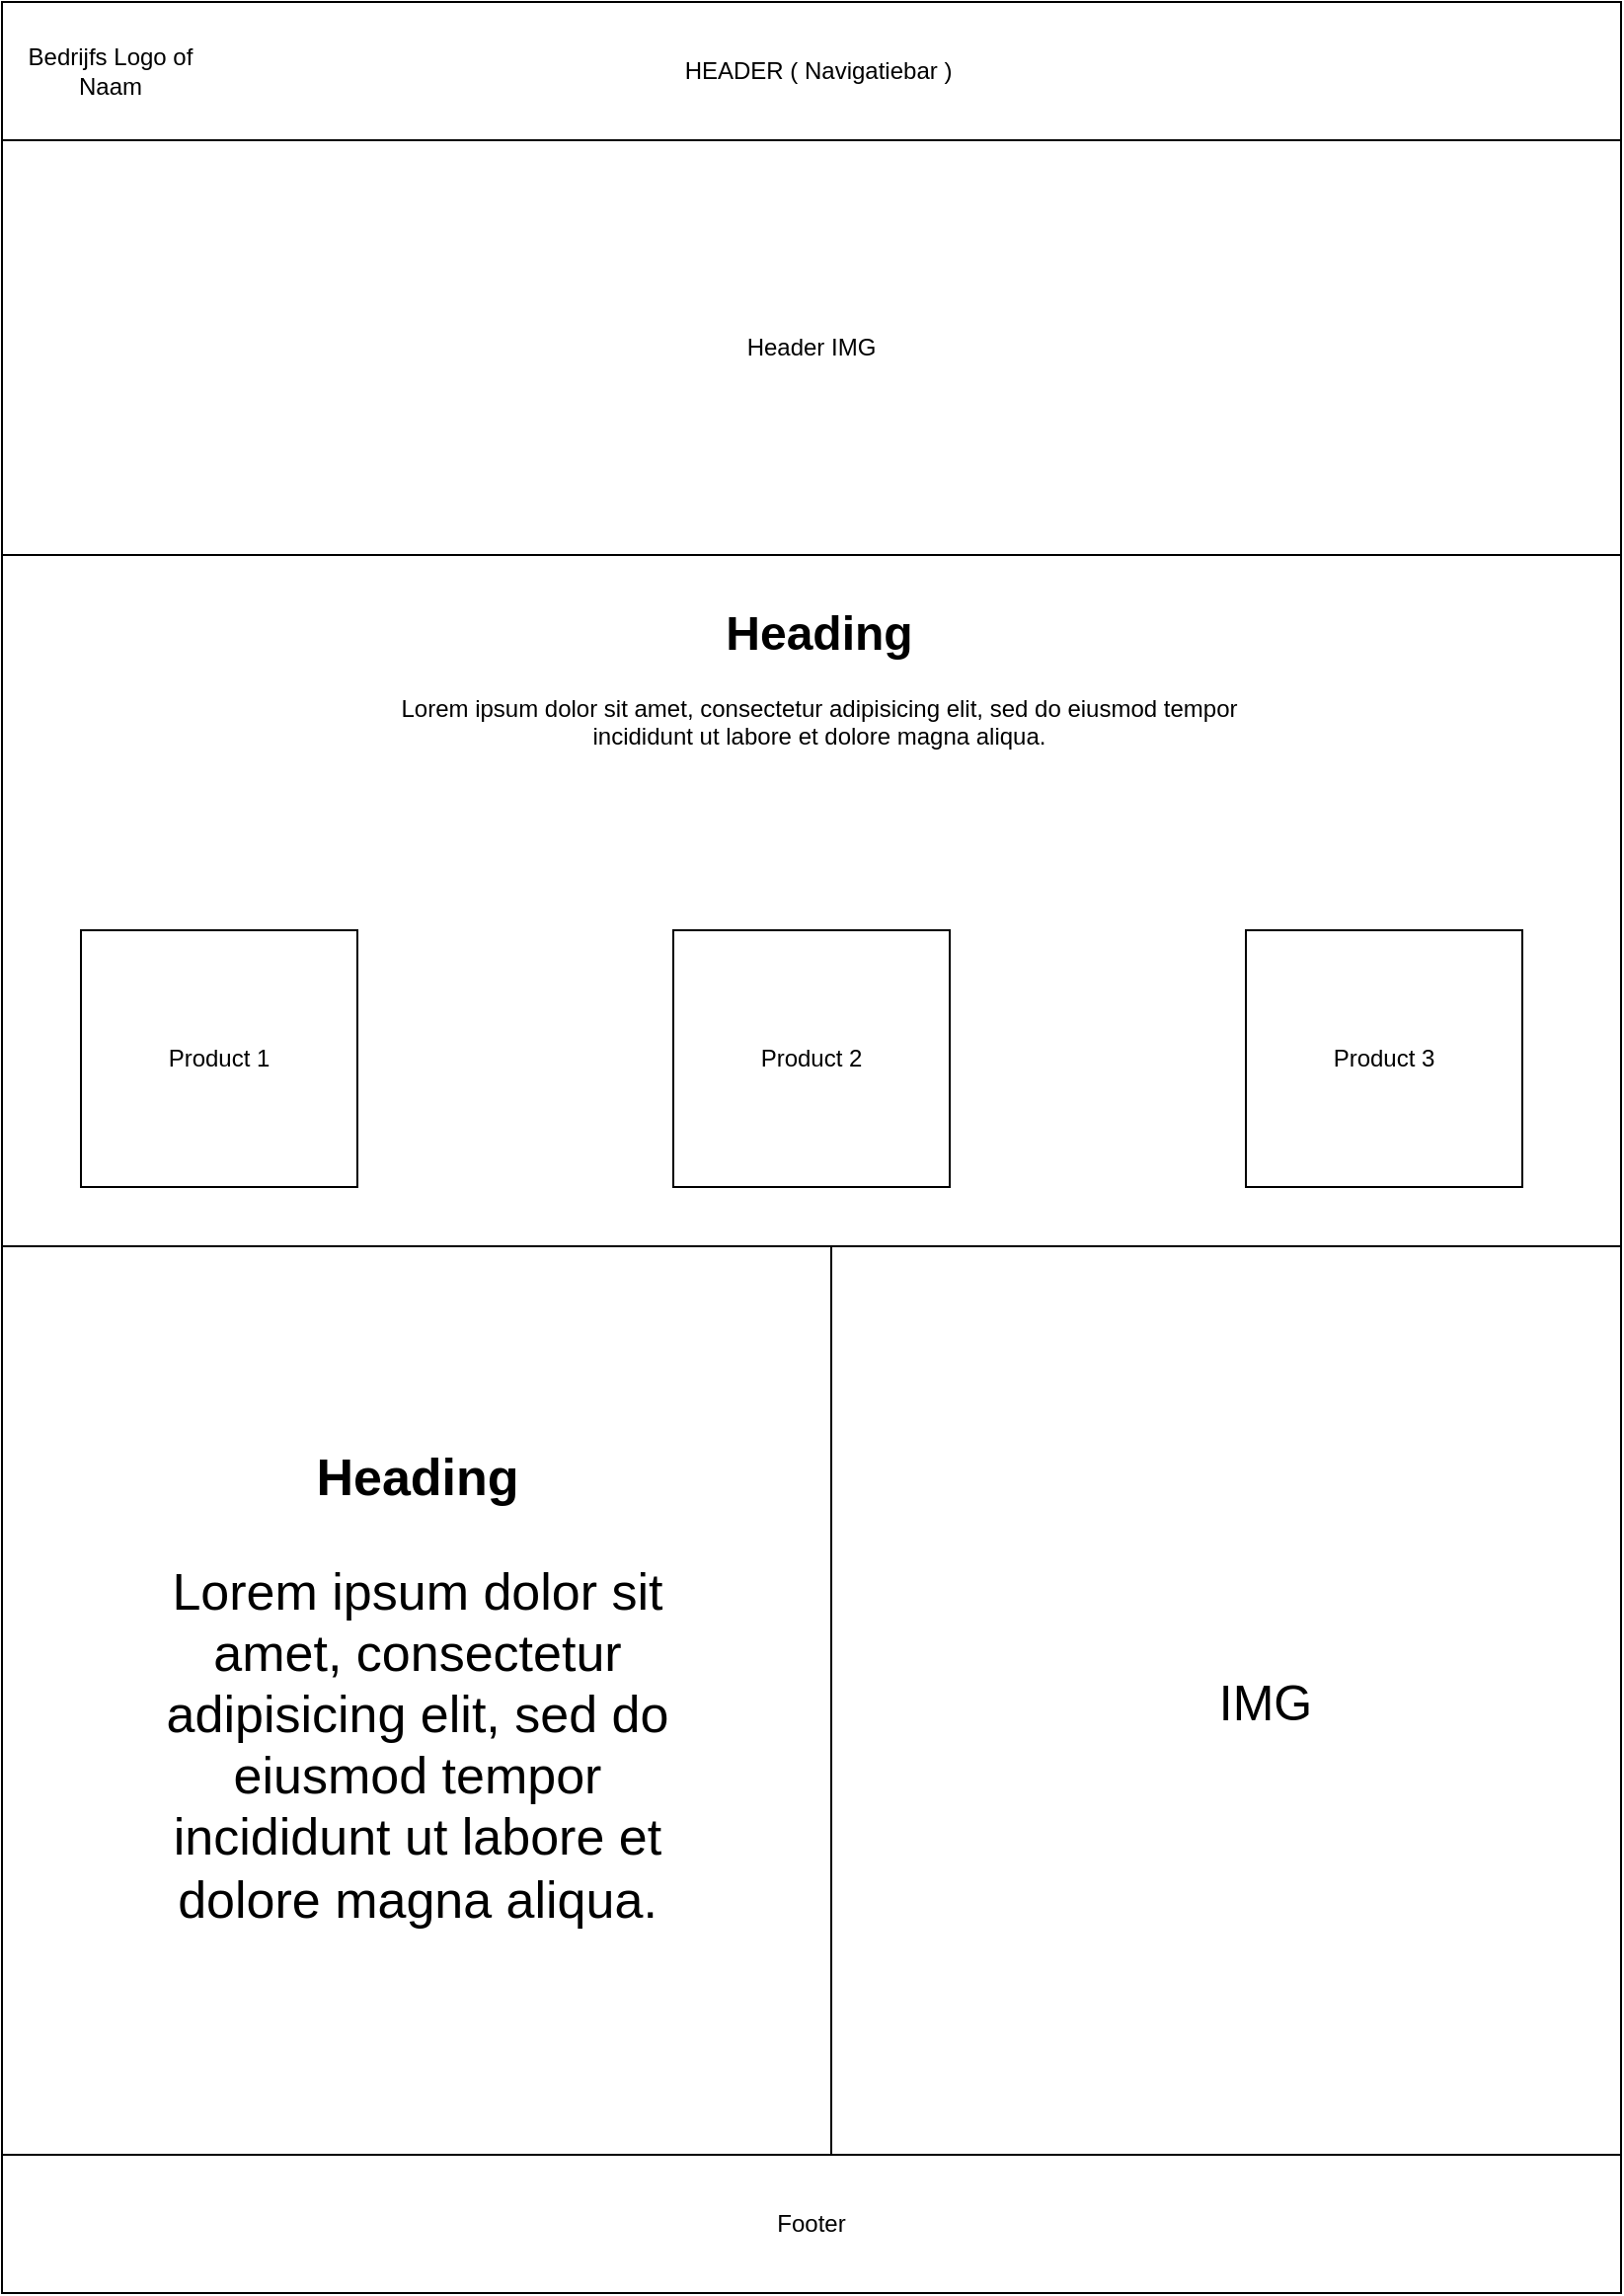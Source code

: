 <mxfile version="15.5.9" type="device"><diagram id="gEOKpRrnstVsVBsN4Vtr" name="Page-1"><mxGraphModel dx="3437" dy="1270" grid="1" gridSize="10" guides="1" tooltips="1" connect="1" arrows="1" fold="1" page="1" pageScale="1" pageWidth="827" pageHeight="1169" math="0" shadow="0"><root><mxCell id="0"/><mxCell id="1" parent="0"/><mxCell id="UKSyv4uOBwBDkt5vT9ji-1" value="" style="rounded=0;whiteSpace=wrap;html=1;" vertex="1" parent="1"><mxGeometry width="820" height="70" as="geometry"/></mxCell><mxCell id="UKSyv4uOBwBDkt5vT9ji-3" value="" style="rounded=0;whiteSpace=wrap;html=1;" vertex="1" parent="1"><mxGeometry y="70" width="820" height="560" as="geometry"/></mxCell><mxCell id="UKSyv4uOBwBDkt5vT9ji-4" value="" style="rounded=0;whiteSpace=wrap;html=1;" vertex="1" parent="1"><mxGeometry y="1090" width="820" height="70" as="geometry"/></mxCell><mxCell id="UKSyv4uOBwBDkt5vT9ji-5" value="HEADER ( Navigatiebar )" style="text;html=1;strokeColor=none;fillColor=none;align=center;verticalAlign=middle;whiteSpace=wrap;rounded=0;" vertex="1" parent="1"><mxGeometry x="333" y="20" width="161" height="30" as="geometry"/></mxCell><mxCell id="UKSyv4uOBwBDkt5vT9ji-6" value="Bedrijfs Logo of Naam" style="rounded=0;whiteSpace=wrap;html=1;strokeColor=none;" vertex="1" parent="1"><mxGeometry x="10" y="17.5" width="90" height="35" as="geometry"/></mxCell><mxCell id="UKSyv4uOBwBDkt5vT9ji-7" value="Footer" style="text;html=1;strokeColor=none;fillColor=none;align=center;verticalAlign=middle;whiteSpace=wrap;rounded=0;" vertex="1" parent="1"><mxGeometry x="380" y="1110" width="60" height="30" as="geometry"/></mxCell><mxCell id="UKSyv4uOBwBDkt5vT9ji-8" value="Header IMG" style="rounded=0;whiteSpace=wrap;html=1;" vertex="1" parent="1"><mxGeometry y="70" width="820" height="210" as="geometry"/></mxCell><mxCell id="UKSyv4uOBwBDkt5vT9ji-9" value="" style="rounded=0;whiteSpace=wrap;html=1;" vertex="1" parent="1"><mxGeometry x="40" y="470" width="140" height="130" as="geometry"/></mxCell><mxCell id="UKSyv4uOBwBDkt5vT9ji-10" value="" style="rounded=0;whiteSpace=wrap;html=1;" vertex="1" parent="1"><mxGeometry x="340" y="470" width="140" height="130" as="geometry"/></mxCell><mxCell id="UKSyv4uOBwBDkt5vT9ji-11" value="" style="rounded=0;whiteSpace=wrap;html=1;" vertex="1" parent="1"><mxGeometry x="630" y="470" width="140" height="130" as="geometry"/></mxCell><mxCell id="UKSyv4uOBwBDkt5vT9ji-12" value="Product 1" style="text;html=1;strokeColor=none;fillColor=none;align=center;verticalAlign=middle;whiteSpace=wrap;rounded=0;" vertex="1" parent="1"><mxGeometry x="80" y="520" width="60" height="30" as="geometry"/></mxCell><mxCell id="UKSyv4uOBwBDkt5vT9ji-13" value="Product 2" style="text;html=1;strokeColor=none;fillColor=none;align=center;verticalAlign=middle;whiteSpace=wrap;rounded=0;" vertex="1" parent="1"><mxGeometry x="380" y="520" width="60" height="30" as="geometry"/></mxCell><mxCell id="UKSyv4uOBwBDkt5vT9ji-14" value="Product 3" style="text;html=1;strokeColor=none;fillColor=none;align=center;verticalAlign=middle;whiteSpace=wrap;rounded=0;" vertex="1" parent="1"><mxGeometry x="670" y="520" width="60" height="30" as="geometry"/></mxCell><mxCell id="UKSyv4uOBwBDkt5vT9ji-15" value="&lt;h1&gt;Heading&lt;/h1&gt;&lt;p&gt;Lorem ipsum dolor sit amet, consectetur adipisicing elit, sed do eiusmod tempor incididunt ut labore et dolore magna aliqua.&lt;/p&gt;" style="text;html=1;strokeColor=none;fillColor=none;spacing=5;spacingTop=-20;whiteSpace=wrap;overflow=hidden;rounded=0;align=center;" vertex="1" parent="1"><mxGeometry x="184" y="300" width="460" height="120" as="geometry"/></mxCell><mxCell id="UKSyv4uOBwBDkt5vT9ji-17" value="" style="rounded=0;whiteSpace=wrap;html=1;align=center;" vertex="1" parent="1"><mxGeometry y="630" width="420" height="460" as="geometry"/></mxCell><mxCell id="UKSyv4uOBwBDkt5vT9ji-18" value="" style="rounded=0;whiteSpace=wrap;html=1;align=center;" vertex="1" parent="1"><mxGeometry x="420" y="630" width="400" height="460" as="geometry"/></mxCell><mxCell id="UKSyv4uOBwBDkt5vT9ji-19" value="&lt;h1 style=&quot;font-size: 26px&quot;&gt;&lt;font style=&quot;font-size: 26px&quot;&gt;Heading&lt;/font&gt;&lt;/h1&gt;&lt;p style=&quot;font-size: 26px&quot;&gt;&lt;font style=&quot;font-size: 26px&quot;&gt;Lorem ipsum dolor sit amet, consectetur adipisicing elit, sed do eiusmod tempor incididunt ut labore et dolore magna aliqua.&lt;/font&gt;&lt;/p&gt;" style="text;html=1;strokeColor=none;fillColor=none;spacing=5;spacingTop=-20;whiteSpace=wrap;overflow=hidden;rounded=0;align=center;" vertex="1" parent="1"><mxGeometry x="57.5" y="725" width="305" height="270" as="geometry"/></mxCell><mxCell id="UKSyv4uOBwBDkt5vT9ji-21" value="IMG" style="text;html=1;strokeColor=none;fillColor=none;align=center;verticalAlign=middle;whiteSpace=wrap;rounded=0;fontSize=25;" vertex="1" parent="1"><mxGeometry x="610" y="845" width="60" height="30" as="geometry"/></mxCell></root></mxGraphModel></diagram></mxfile>